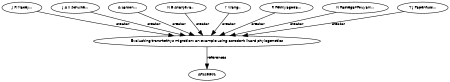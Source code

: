 digraph G {
size="3,3";
node [fontsize=7, fontname="Helvetica"];
edge [fontsize=7, fontname="Helvetica"];
node0 [label="Evaluating trans-tethys migration: an example using acrodont lizard phylogenetics", width=0.27433100247,height=0.27433100247];
node1 [label="J R Macey...", width=0.27433100247,height=0.27433100247];
node2 [label="J A II Schulte...", width=0.27433100247,height=0.27433100247];
node3 [label="A Larson...", width=0.27433100247,height=0.27433100247];
node4 [label="N B Ananjeva...", width=0.27433100247,height=0.27433100247];
node5 [label="Y Wang...", width=0.27433100247,height=0.27433100247];
node6 [label="R Pethiyagoda...", width=0.27433100247,height=0.27433100247];
node7 [label="N Rastegar-Pouyani...", width=0.27433100247,height=0.27433100247];
node8 [label="T J Papenfuss...", width=0.27433100247,height=0.27433100247];
node9 [label="AF128501", width=0.27433100247,height=0.27433100247];
node1 -> node0 [label="creator"];
node2 -> node0 [label="creator"];
node3 -> node0 [label="creator"];
node4 -> node0 [label="creator"];
node5 -> node0 [label="creator"];
node6 -> node0 [label="creator"];
node7 -> node0 [label="creator"];
node8 -> node0 [label="creator"];
node0 -> node9 [label="references"];
}

